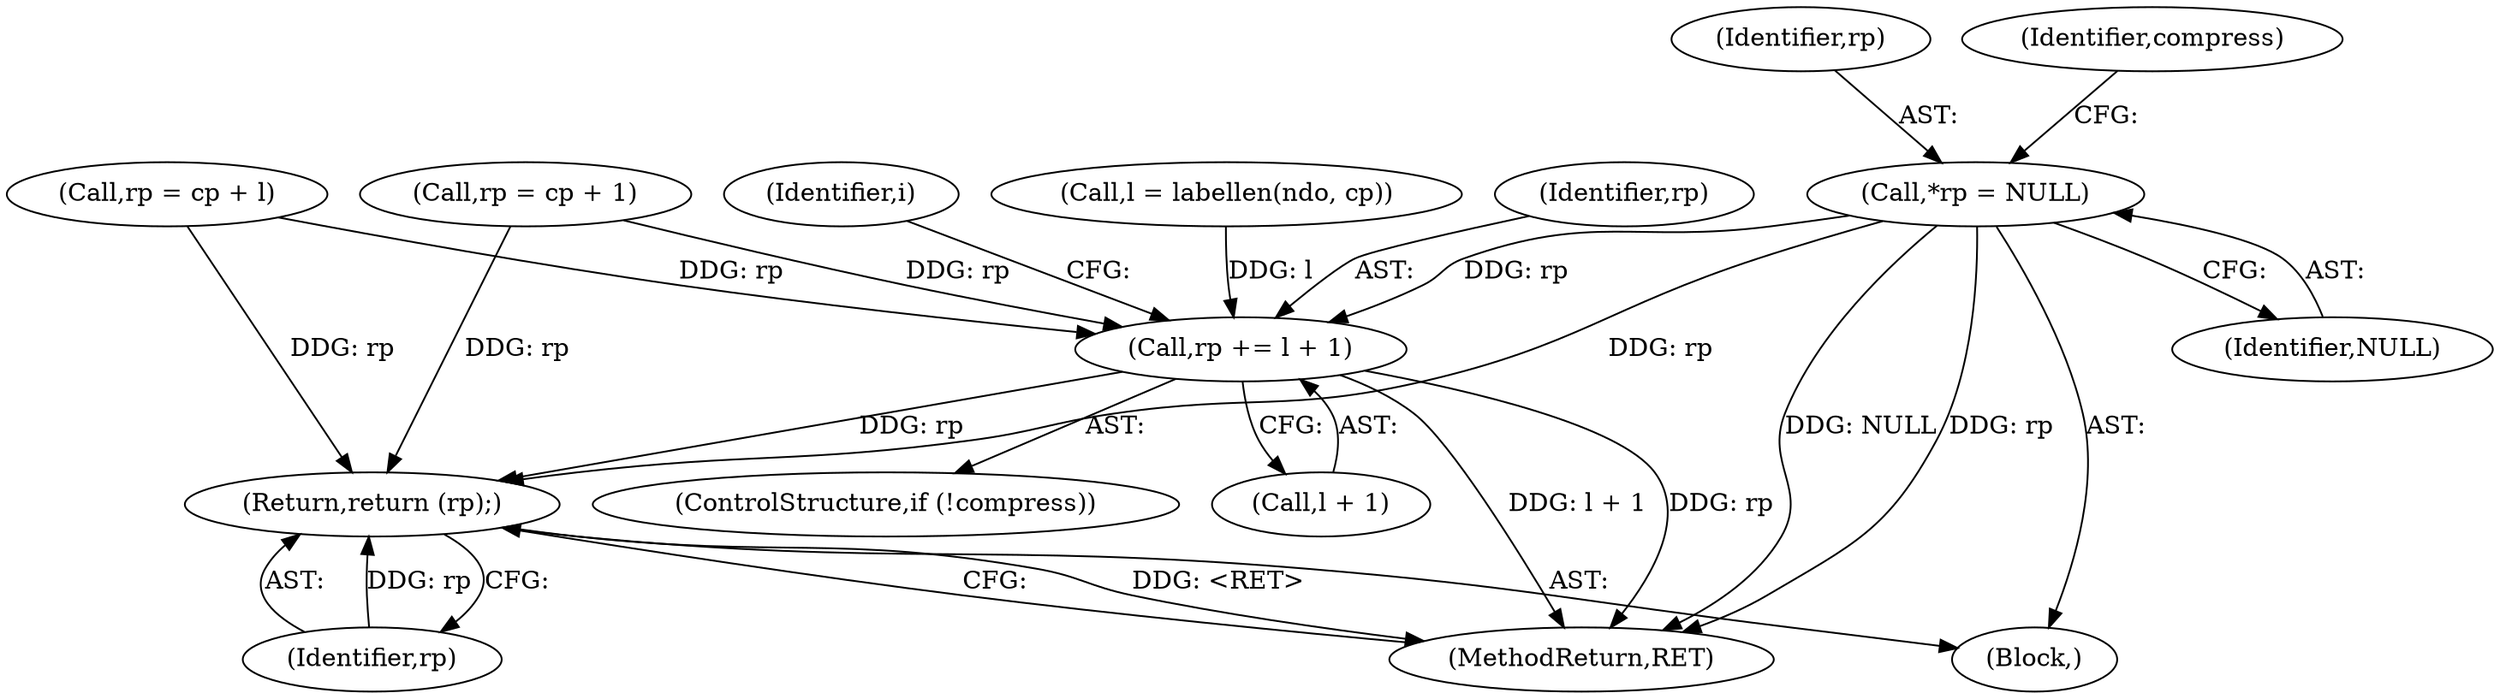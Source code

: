digraph "0_tcpdump_3a76fd7c95fced2c2f8c8148a9055c3a542eff29@pointer" {
"1000110" [label="(Call,*rp = NULL)"];
"1000349" [label="(Call,rp += l + 1)"];
"1000359" [label="(Return,return (rp);)"];
"1000359" [label="(Return,return (rp);)"];
"1000346" [label="(ControlStructure,if (!compress))"];
"1000176" [label="(Identifier,i)"];
"1000320" [label="(Call,l = labellen(ndo, cp))"];
"1000165" [label="(Call,rp = cp + l)"];
"1000194" [label="(Call,rp = cp + 1)"];
"1000351" [label="(Call,l + 1)"];
"1000110" [label="(Call,*rp = NULL)"];
"1000111" [label="(Identifier,rp)"];
"1000361" [label="(MethodReturn,RET)"];
"1000115" [label="(Identifier,compress)"];
"1000349" [label="(Call,rp += l + 1)"];
"1000106" [label="(Block,)"];
"1000112" [label="(Identifier,NULL)"];
"1000350" [label="(Identifier,rp)"];
"1000360" [label="(Identifier,rp)"];
"1000110" -> "1000106"  [label="AST: "];
"1000110" -> "1000112"  [label="CFG: "];
"1000111" -> "1000110"  [label="AST: "];
"1000112" -> "1000110"  [label="AST: "];
"1000115" -> "1000110"  [label="CFG: "];
"1000110" -> "1000361"  [label="DDG: NULL"];
"1000110" -> "1000361"  [label="DDG: rp"];
"1000110" -> "1000349"  [label="DDG: rp"];
"1000110" -> "1000359"  [label="DDG: rp"];
"1000349" -> "1000346"  [label="AST: "];
"1000349" -> "1000351"  [label="CFG: "];
"1000350" -> "1000349"  [label="AST: "];
"1000351" -> "1000349"  [label="AST: "];
"1000176" -> "1000349"  [label="CFG: "];
"1000349" -> "1000361"  [label="DDG: l + 1"];
"1000349" -> "1000361"  [label="DDG: rp"];
"1000320" -> "1000349"  [label="DDG: l"];
"1000165" -> "1000349"  [label="DDG: rp"];
"1000194" -> "1000349"  [label="DDG: rp"];
"1000349" -> "1000359"  [label="DDG: rp"];
"1000359" -> "1000106"  [label="AST: "];
"1000359" -> "1000360"  [label="CFG: "];
"1000360" -> "1000359"  [label="AST: "];
"1000361" -> "1000359"  [label="CFG: "];
"1000359" -> "1000361"  [label="DDG: <RET>"];
"1000360" -> "1000359"  [label="DDG: rp"];
"1000165" -> "1000359"  [label="DDG: rp"];
"1000194" -> "1000359"  [label="DDG: rp"];
}
